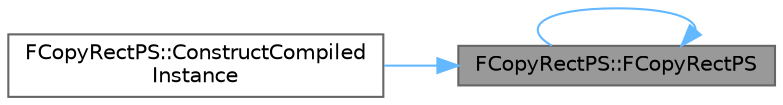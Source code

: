 digraph "FCopyRectPS::FCopyRectPS"
{
 // INTERACTIVE_SVG=YES
 // LATEX_PDF_SIZE
  bgcolor="transparent";
  edge [fontname=Helvetica,fontsize=10,labelfontname=Helvetica,labelfontsize=10];
  node [fontname=Helvetica,fontsize=10,shape=box,height=0.2,width=0.4];
  rankdir="RL";
  Node1 [id="Node000001",label="FCopyRectPS::FCopyRectPS",height=0.2,width=0.4,color="gray40", fillcolor="grey60", style="filled", fontcolor="black",tooltip=" "];
  Node1 -> Node1 [id="edge1_Node000001_Node000001",dir="back",color="steelblue1",style="solid",tooltip=" "];
  Node1 -> Node2 [id="edge2_Node000001_Node000002",dir="back",color="steelblue1",style="solid",tooltip=" "];
  Node2 [id="Node000002",label="FCopyRectPS::ConstructCompiled\lInstance",height=0.2,width=0.4,color="grey40", fillcolor="white", style="filled",URL="$d0/d8f/classFCopyRectPS.html#a4455b3e9538f5af69b0d3b8656dd3ebd",tooltip=" "];
}
